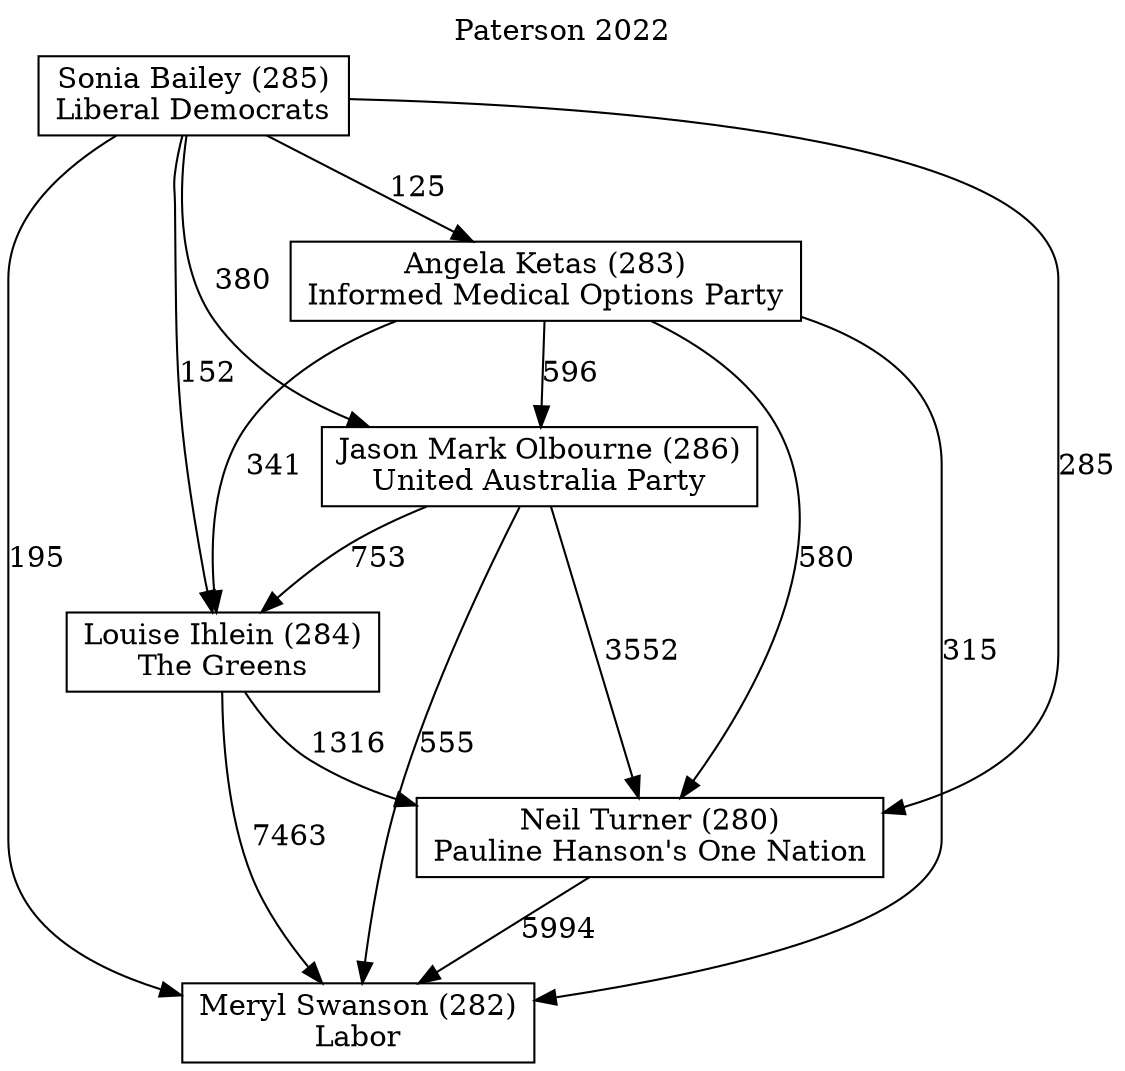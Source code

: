 // House preference flow
digraph "Meryl Swanson (282)_Paterson_2022" {
	graph [label="Paterson 2022" labelloc=t mclimit=10]
	node [shape=box]
	"Meryl Swanson (282)" [label="Meryl Swanson (282)
Labor"]
	"Neil Turner (280)" [label="Neil Turner (280)
Pauline Hanson's One Nation"]
	"Louise Ihlein (284)" [label="Louise Ihlein (284)
The Greens"]
	"Jason Mark Olbourne (286)" [label="Jason Mark Olbourne (286)
United Australia Party"]
	"Angela Ketas (283)" [label="Angela Ketas (283)
Informed Medical Options Party"]
	"Sonia Bailey (285)" [label="Sonia Bailey (285)
Liberal Democrats"]
	"Neil Turner (280)" -> "Meryl Swanson (282)" [label=5994]
	"Louise Ihlein (284)" -> "Neil Turner (280)" [label=1316]
	"Jason Mark Olbourne (286)" -> "Louise Ihlein (284)" [label=753]
	"Angela Ketas (283)" -> "Jason Mark Olbourne (286)" [label=596]
	"Sonia Bailey (285)" -> "Angela Ketas (283)" [label=125]
	"Louise Ihlein (284)" -> "Meryl Swanson (282)" [label=7463]
	"Jason Mark Olbourne (286)" -> "Meryl Swanson (282)" [label=555]
	"Angela Ketas (283)" -> "Meryl Swanson (282)" [label=315]
	"Sonia Bailey (285)" -> "Meryl Swanson (282)" [label=195]
	"Sonia Bailey (285)" -> "Jason Mark Olbourne (286)" [label=380]
	"Angela Ketas (283)" -> "Louise Ihlein (284)" [label=341]
	"Sonia Bailey (285)" -> "Louise Ihlein (284)" [label=152]
	"Jason Mark Olbourne (286)" -> "Neil Turner (280)" [label=3552]
	"Angela Ketas (283)" -> "Neil Turner (280)" [label=580]
	"Sonia Bailey (285)" -> "Neil Turner (280)" [label=285]
}
